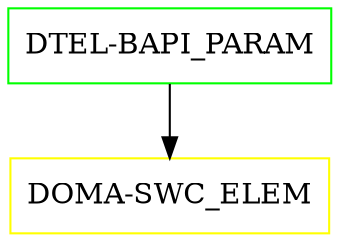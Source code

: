 digraph G {
  "DTEL-BAPI_PARAM" [shape=box,color=green];
  "DOMA-SWC_ELEM" [shape=box,color=yellow,URL="./DOMA_SWC_ELEM.html"];
  "DTEL-BAPI_PARAM" -> "DOMA-SWC_ELEM";
}
